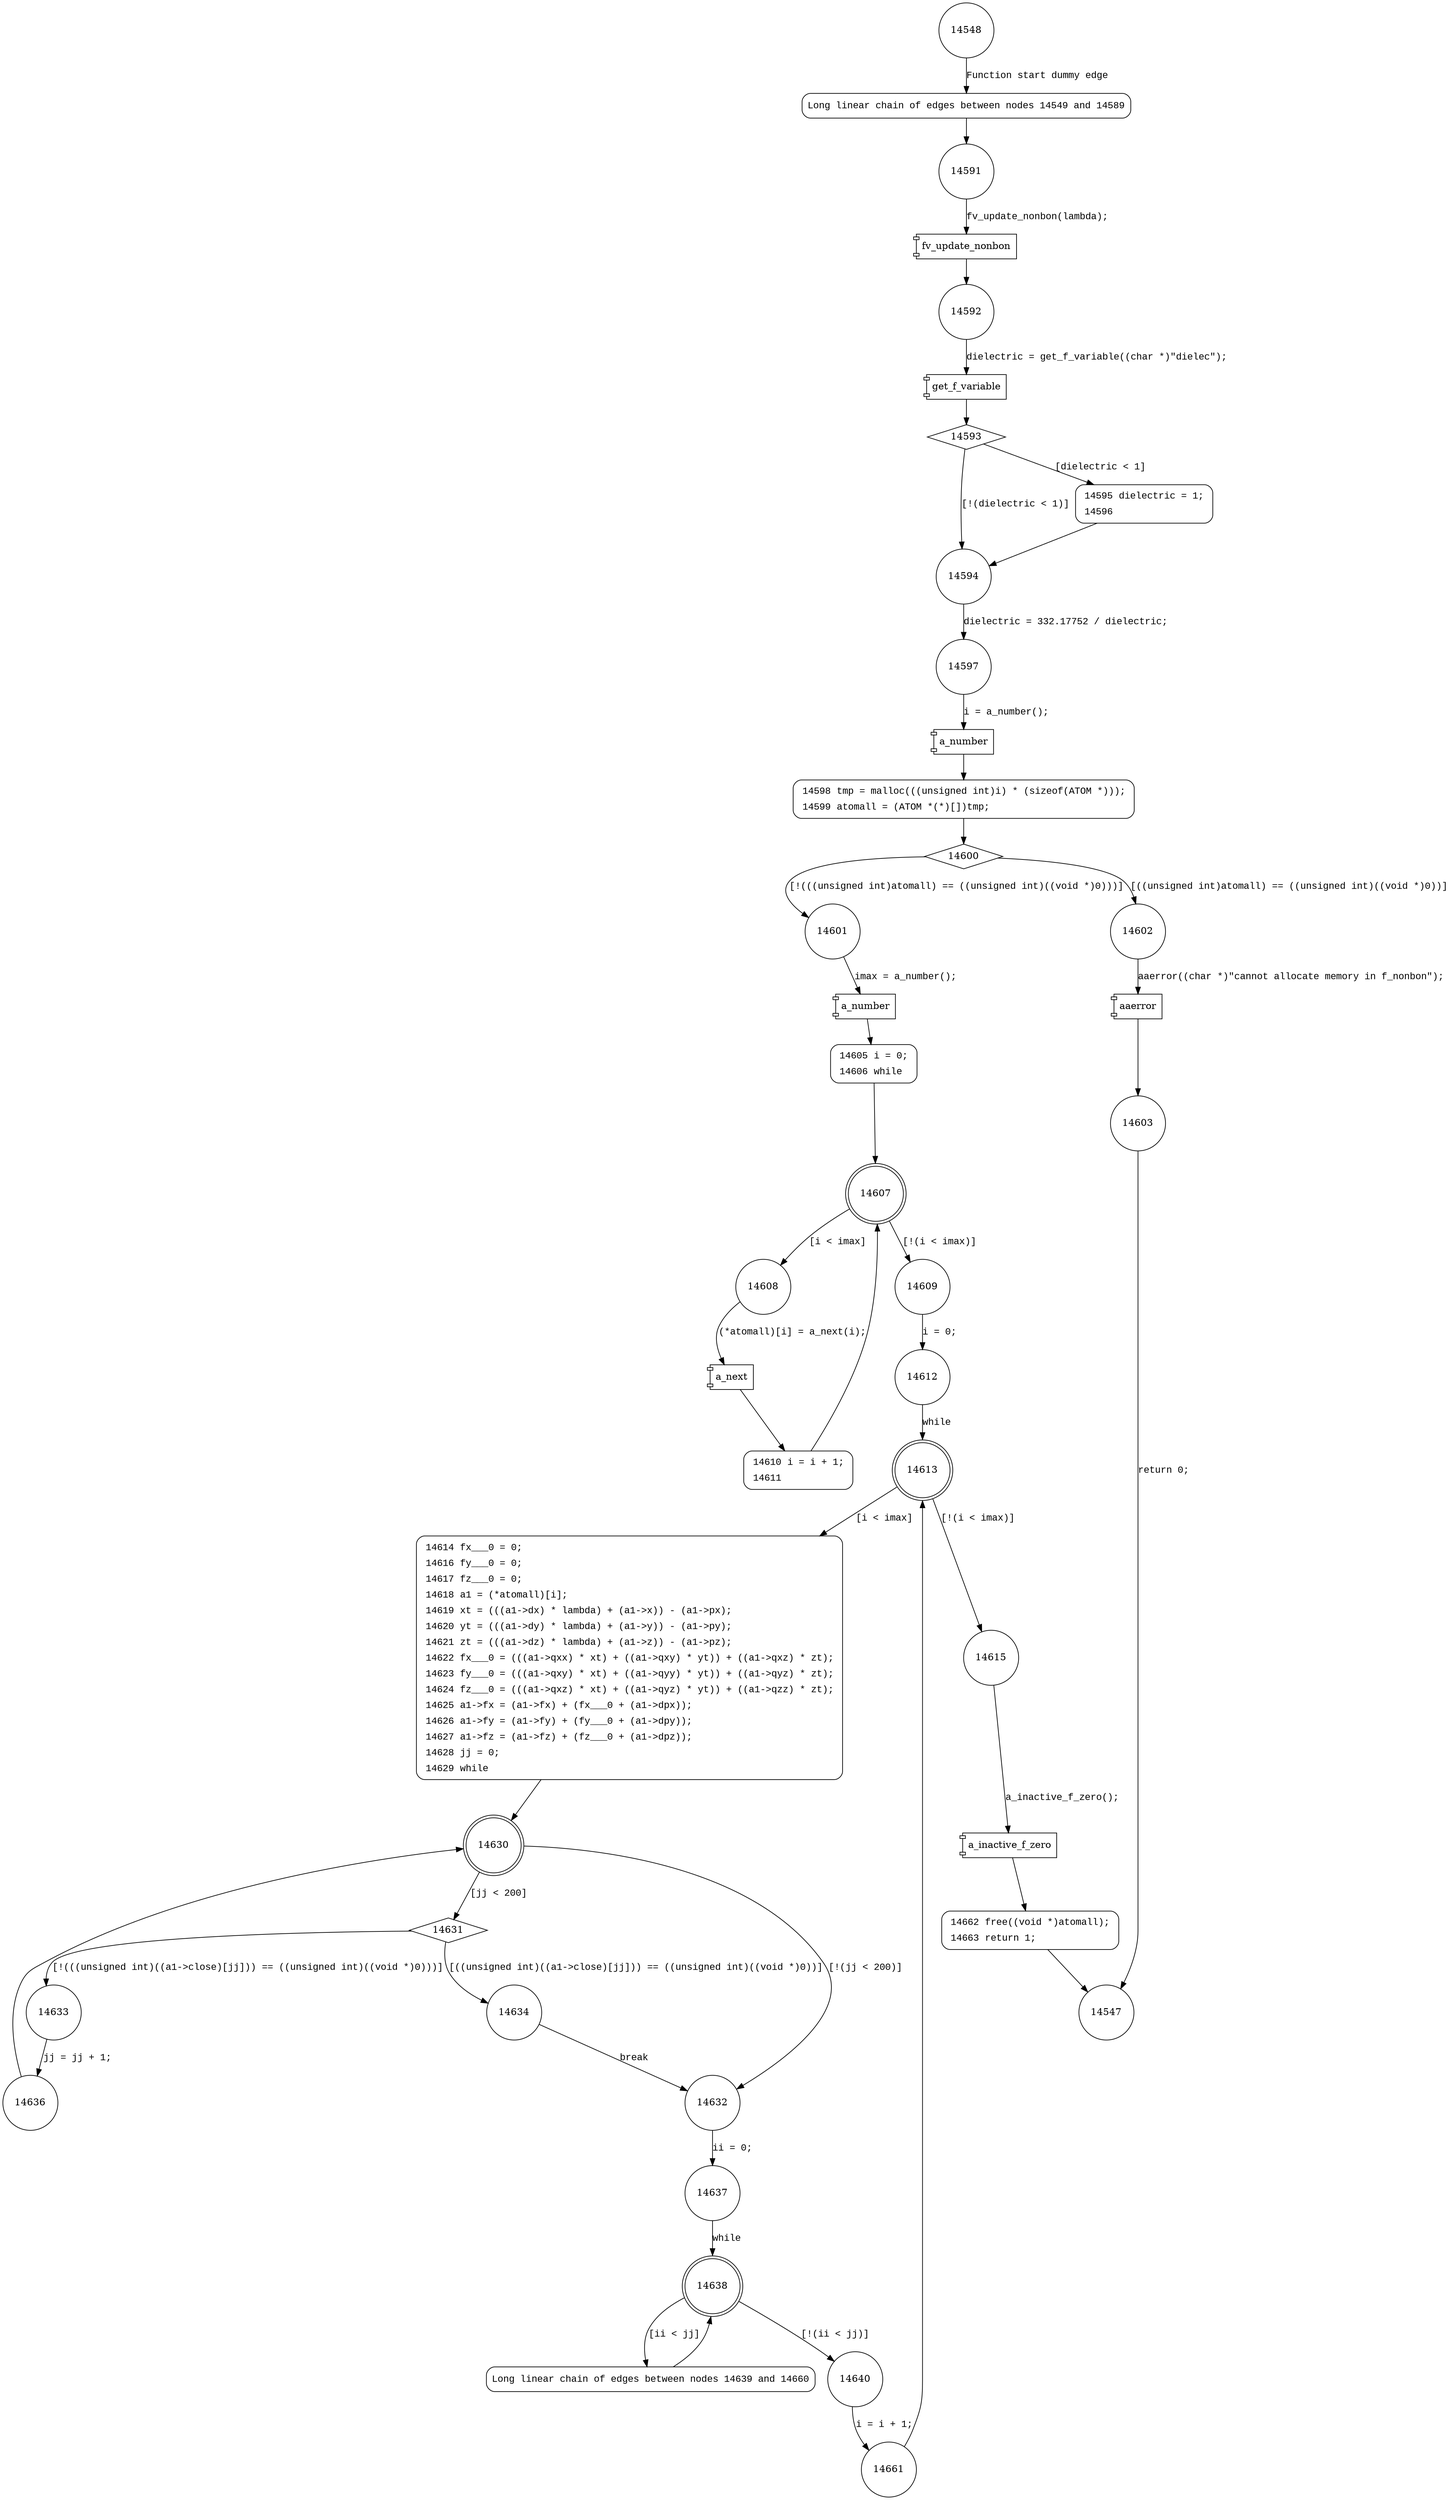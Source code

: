 digraph f_nonbon {
14548 [shape="circle"]
14549 [shape="circle"]
14591 [shape="circle"]
14592 [shape="circle"]
14593 [shape="diamond"]
14594 [shape="circle"]
14595 [shape="circle"]
14597 [shape="circle"]
14598 [shape="circle"]
14600 [shape="diamond"]
14601 [shape="circle"]
14602 [shape="circle"]
14603 [shape="circle"]
14605 [shape="circle"]
14607 [shape="doublecircle"]
14609 [shape="circle"]
14608 [shape="circle"]
14610 [shape="circle"]
14612 [shape="circle"]
14613 [shape="doublecircle"]
14615 [shape="circle"]
14614 [shape="circle"]
14630 [shape="doublecircle"]
14632 [shape="circle"]
14631 [shape="diamond"]
14633 [shape="circle"]
14634 [shape="circle"]
14637 [shape="circle"]
14638 [shape="doublecircle"]
14640 [shape="circle"]
14639 [shape="circle"]
14661 [shape="circle"]
14636 [shape="circle"]
14662 [shape="circle"]
14547 [shape="circle"]
14549 [style="filled,bold" penwidth="1" fillcolor="white" fontname="Courier New" shape="Mrecord" label="Long linear chain of edges between nodes 14549 and 14589"]
14549 -> 14591[label=""]
14595 [style="filled,bold" penwidth="1" fillcolor="white" fontname="Courier New" shape="Mrecord" label=<<table border="0" cellborder="0" cellpadding="3" bgcolor="white"><tr><td align="right">14595</td><td align="left">dielectric = 1;</td></tr><tr><td align="right">14596</td><td align="left"></td></tr></table>>]
14595 -> 14594[label=""]
14598 [style="filled,bold" penwidth="1" fillcolor="white" fontname="Courier New" shape="Mrecord" label=<<table border="0" cellborder="0" cellpadding="3" bgcolor="white"><tr><td align="right">14598</td><td align="left">tmp = malloc(((unsigned int)i) * (sizeof(ATOM *)));</td></tr><tr><td align="right">14599</td><td align="left">atomall = (ATOM *(*)[])tmp;</td></tr></table>>]
14598 -> 14600[label=""]
14605 [style="filled,bold" penwidth="1" fillcolor="white" fontname="Courier New" shape="Mrecord" label=<<table border="0" cellborder="0" cellpadding="3" bgcolor="white"><tr><td align="right">14605</td><td align="left">i = 0;</td></tr><tr><td align="right">14606</td><td align="left">while</td></tr></table>>]
14605 -> 14607[label=""]
14610 [style="filled,bold" penwidth="1" fillcolor="white" fontname="Courier New" shape="Mrecord" label=<<table border="0" cellborder="0" cellpadding="3" bgcolor="white"><tr><td align="right">14610</td><td align="left">i = i + 1;</td></tr><tr><td align="right">14611</td><td align="left"></td></tr></table>>]
14610 -> 14607[label=""]
14614 [style="filled,bold" penwidth="1" fillcolor="white" fontname="Courier New" shape="Mrecord" label=<<table border="0" cellborder="0" cellpadding="3" bgcolor="white"><tr><td align="right">14614</td><td align="left">fx___0 = 0;</td></tr><tr><td align="right">14616</td><td align="left">fy___0 = 0;</td></tr><tr><td align="right">14617</td><td align="left">fz___0 = 0;</td></tr><tr><td align="right">14618</td><td align="left">a1 = (*atomall)[i];</td></tr><tr><td align="right">14619</td><td align="left">xt = (((a1-&gt;dx) * lambda) + (a1-&gt;x)) - (a1-&gt;px);</td></tr><tr><td align="right">14620</td><td align="left">yt = (((a1-&gt;dy) * lambda) + (a1-&gt;y)) - (a1-&gt;py);</td></tr><tr><td align="right">14621</td><td align="left">zt = (((a1-&gt;dz) * lambda) + (a1-&gt;z)) - (a1-&gt;pz);</td></tr><tr><td align="right">14622</td><td align="left">fx___0 = (((a1-&gt;qxx) * xt) + ((a1-&gt;qxy) * yt)) + ((a1-&gt;qxz) * zt);</td></tr><tr><td align="right">14623</td><td align="left">fy___0 = (((a1-&gt;qxy) * xt) + ((a1-&gt;qyy) * yt)) + ((a1-&gt;qyz) * zt);</td></tr><tr><td align="right">14624</td><td align="left">fz___0 = (((a1-&gt;qxz) * xt) + ((a1-&gt;qyz) * yt)) + ((a1-&gt;qzz) * zt);</td></tr><tr><td align="right">14625</td><td align="left">a1-&gt;fx = (a1-&gt;fx) + (fx___0 + (a1-&gt;dpx));</td></tr><tr><td align="right">14626</td><td align="left">a1-&gt;fy = (a1-&gt;fy) + (fy___0 + (a1-&gt;dpy));</td></tr><tr><td align="right">14627</td><td align="left">a1-&gt;fz = (a1-&gt;fz) + (fz___0 + (a1-&gt;dpz));</td></tr><tr><td align="right">14628</td><td align="left">jj = 0;</td></tr><tr><td align="right">14629</td><td align="left">while</td></tr></table>>]
14614 -> 14630[label=""]
14639 [style="filled,bold" penwidth="1" fillcolor="white" fontname="Courier New" shape="Mrecord" label="Long linear chain of edges between nodes 14639 and 14660"]
14639 -> 14638[label=""]
14662 [style="filled,bold" penwidth="1" fillcolor="white" fontname="Courier New" shape="Mrecord" label=<<table border="0" cellborder="0" cellpadding="3" bgcolor="white"><tr><td align="right">14662</td><td align="left">free((void *)atomall);</td></tr><tr><td align="right">14663</td><td align="left">return 1;</td></tr></table>>]
14662 -> 14547[label=""]
14548 -> 14549 [label="Function start dummy edge" fontname="Courier New"]
100649 [shape="component" label="fv_update_nonbon"]
14591 -> 100649 [label="fv_update_nonbon(lambda);" fontname="Courier New"]
100649 -> 14592 [label="" fontname="Courier New"]
100650 [shape="component" label="get_f_variable"]
14592 -> 100650 [label="dielectric = get_f_variable((char *)\"dielec\");" fontname="Courier New"]
100650 -> 14593 [label="" fontname="Courier New"]
14593 -> 14594 [label="[!(dielectric < 1)]" fontname="Courier New"]
14593 -> 14595 [label="[dielectric < 1]" fontname="Courier New"]
14594 -> 14597 [label="dielectric = 332.17752 / dielectric;" fontname="Courier New"]
100651 [shape="component" label="a_number"]
14597 -> 100651 [label="i = a_number();" fontname="Courier New"]
100651 -> 14598 [label="" fontname="Courier New"]
14600 -> 14601 [label="[!(((unsigned int)atomall) == ((unsigned int)((void *)0)))]" fontname="Courier New"]
14600 -> 14602 [label="[((unsigned int)atomall) == ((unsigned int)((void *)0))]" fontname="Courier New"]
100652 [shape="component" label="aaerror"]
14602 -> 100652 [label="aaerror((char *)\"cannot allocate memory in f_nonbon\");" fontname="Courier New"]
100652 -> 14603 [label="" fontname="Courier New"]
100653 [shape="component" label="a_number"]
14601 -> 100653 [label="imax = a_number();" fontname="Courier New"]
100653 -> 14605 [label="" fontname="Courier New"]
14607 -> 14609 [label="[!(i < imax)]" fontname="Courier New"]
14607 -> 14608 [label="[i < imax]" fontname="Courier New"]
100654 [shape="component" label="a_next"]
14608 -> 100654 [label="(*atomall)[i] = a_next(i);" fontname="Courier New"]
100654 -> 14610 [label="" fontname="Courier New"]
14609 -> 14612 [label="i = 0;" fontname="Courier New"]
14613 -> 14615 [label="[!(i < imax)]" fontname="Courier New"]
14613 -> 14614 [label="[i < imax]" fontname="Courier New"]
14630 -> 14632 [label="[!(jj < 200)]" fontname="Courier New"]
14630 -> 14631 [label="[jj < 200]" fontname="Courier New"]
14631 -> 14633 [label="[!(((unsigned int)((a1->close)[jj])) == ((unsigned int)((void *)0)))]" fontname="Courier New"]
14631 -> 14634 [label="[((unsigned int)((a1->close)[jj])) == ((unsigned int)((void *)0))]" fontname="Courier New"]
14632 -> 14637 [label="ii = 0;" fontname="Courier New"]
14638 -> 14640 [label="[!(ii < jj)]" fontname="Courier New"]
14638 -> 14639 [label="[ii < jj]" fontname="Courier New"]
14640 -> 14661 [label="i = i + 1;" fontname="Courier New"]
14633 -> 14636 [label="jj = jj + 1;" fontname="Courier New"]
100655 [shape="component" label="a_inactive_f_zero"]
14615 -> 100655 [label="a_inactive_f_zero();" fontname="Courier New"]
100655 -> 14662 [label="" fontname="Courier New"]
14603 -> 14547 [label="return 0;" fontname="Courier New"]
14612 -> 14613 [label="while" fontname="Courier New"]
14634 -> 14632 [label="break" fontname="Courier New"]
14637 -> 14638 [label="while" fontname="Courier New"]
14661 -> 14613 [label="" fontname="Courier New"]
14636 -> 14630 [label="" fontname="Courier New"]
}